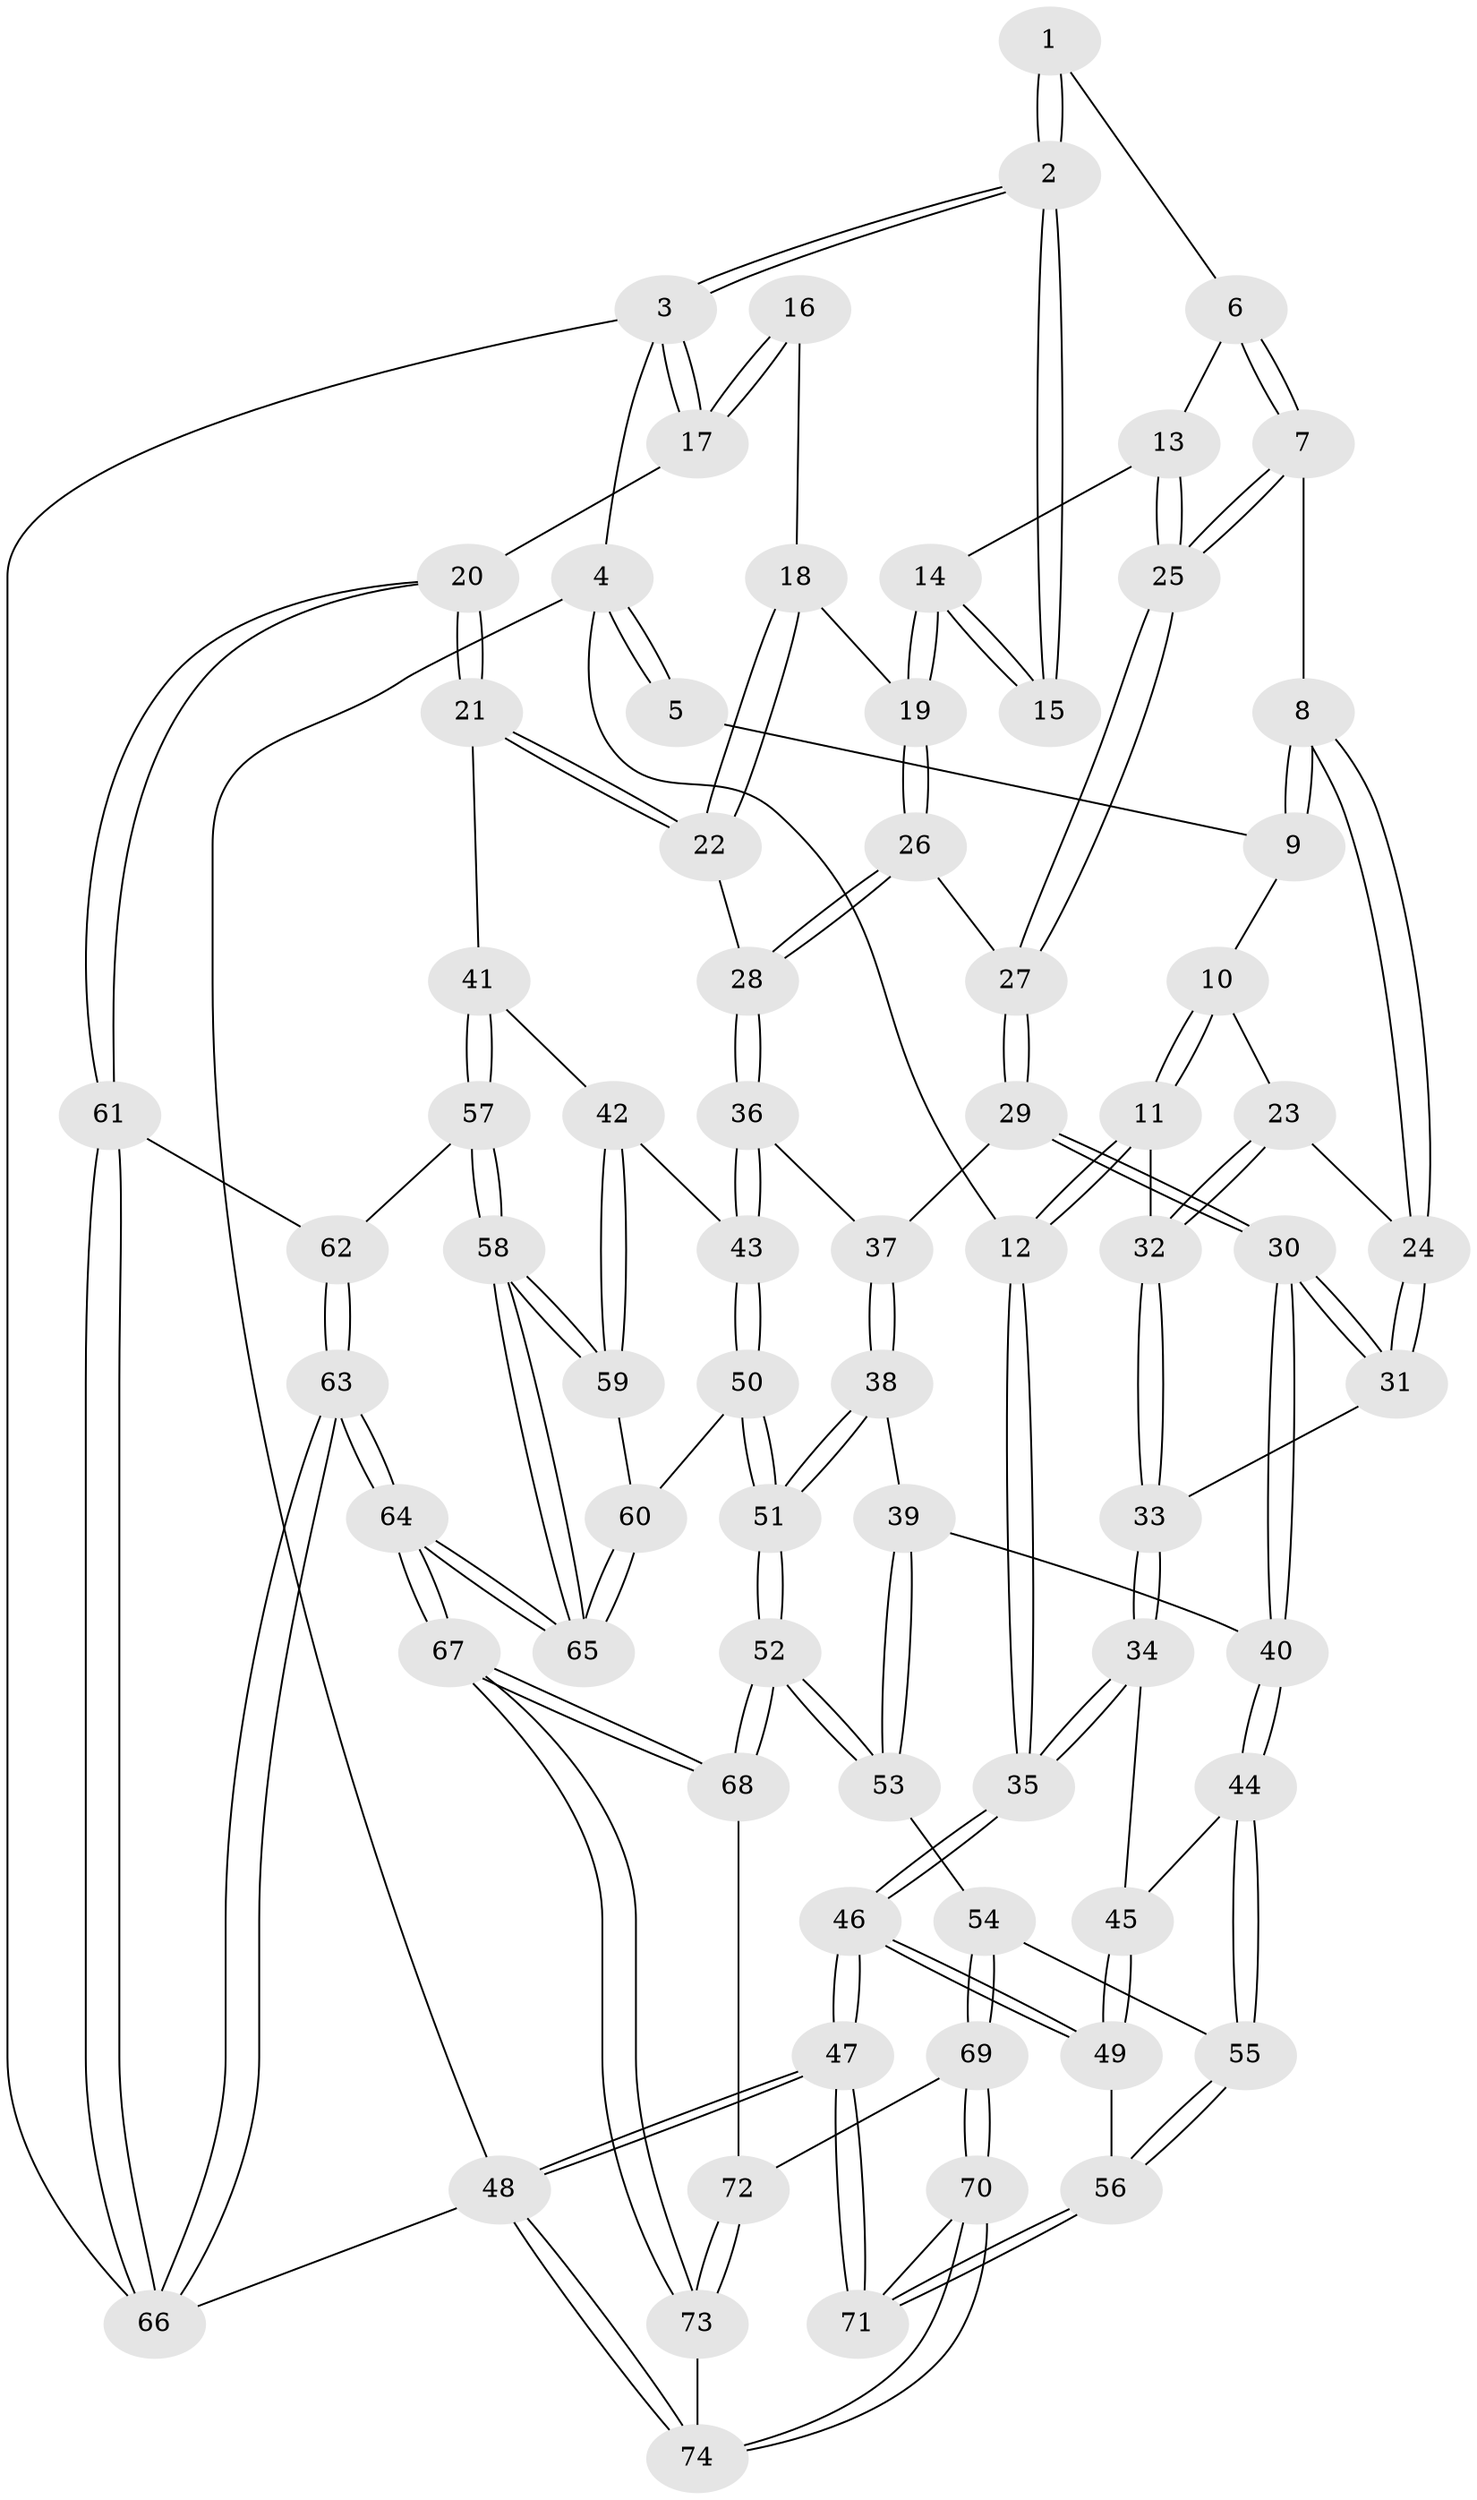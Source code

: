 // Generated by graph-tools (version 1.1) at 2025/27/03/09/25 03:27:16]
// undirected, 74 vertices, 182 edges
graph export_dot {
graph [start="1"]
  node [color=gray90,style=filled];
  1 [pos="+0.5925899909345055+0"];
  2 [pos="+1+0"];
  3 [pos="+1+0"];
  4 [pos="+0+0"];
  5 [pos="+0+0"];
  6 [pos="+0.5967522444880492+0.02497466437369626"];
  7 [pos="+0.3790404122385455+0.20416810181223902"];
  8 [pos="+0.3760524255275555+0.20415666867410753"];
  9 [pos="+0.1155699579580346+0"];
  10 [pos="+0.20041513480786138+0.23591296225220793"];
  11 [pos="+0+0.22120637294729784"];
  12 [pos="+0+0.1521309621334732"];
  13 [pos="+0.6532872291264349+0.11477712107528926"];
  14 [pos="+0.6733731455759759+0.13390061788763635"];
  15 [pos="+0.8664806201803721+0.12409411169766559"];
  16 [pos="+0.9386625299579173+0.2045255490456664"];
  17 [pos="+1+0.2988985384564071"];
  18 [pos="+0.8463570330135156+0.2554410915322537"];
  19 [pos="+0.6901248202890641+0.17315847292524886"];
  20 [pos="+1+0.505001372161846"];
  21 [pos="+1+0.5131305490610331"];
  22 [pos="+0.8839369517751059+0.44780010628533246"];
  23 [pos="+0.23290090174036104+0.2715658601916376"];
  24 [pos="+0.28713479271817494+0.25836966828603863"];
  25 [pos="+0.4811656866292087+0.4088349184758297"];
  26 [pos="+0.7055276445696237+0.3453738756737381"];
  27 [pos="+0.4815432119067854+0.41198953809551286"];
  28 [pos="+0.784481244336777+0.44501418226152406"];
  29 [pos="+0.4746443384367102+0.43376221366616635"];
  30 [pos="+0.3626944224173774+0.48618360145782363"];
  31 [pos="+0.35899216077813656+0.4839569377943007"];
  32 [pos="+0.16647048426996292+0.385587102086605"];
  33 [pos="+0.17411851885573967+0.4228092591869688"];
  34 [pos="+0.07045152294454847+0.5695595251006016"];
  35 [pos="+0+0.6377797595648994"];
  36 [pos="+0.6459929481723315+0.5853880955920385"];
  37 [pos="+0.512758899711335+0.4745457260074958"];
  38 [pos="+0.45557753419728403+0.6731989583079624"];
  39 [pos="+0.4273962034312722+0.6692073386895717"];
  40 [pos="+0.3322165063744466+0.6264018409718917"];
  41 [pos="+0.961598694868955+0.6409482176830783"];
  42 [pos="+0.9436146052657098+0.65448799597865"];
  43 [pos="+0.6464159665744791+0.6568793416005231"];
  44 [pos="+0.299976283066314+0.6517569135154677"];
  45 [pos="+0.09942723357228785+0.583843483942691"];
  46 [pos="+0+0.7073420816274697"];
  47 [pos="+0+1"];
  48 [pos="+0+1"];
  49 [pos="+0.19030902812870215+0.7697979050070101"];
  50 [pos="+0.6359102218291204+0.684987211777515"];
  51 [pos="+0.5857128845954818+0.7180601917719759"];
  52 [pos="+0.5550543915027791+0.788470134126705"];
  53 [pos="+0.409764870465076+0.7954019127599804"];
  54 [pos="+0.3747285107162876+0.8165276808934269"];
  55 [pos="+0.27787658290303197+0.7464630212198821"];
  56 [pos="+0.2313123417147387+0.7880330748668918"];
  57 [pos="+0.976955104130733+0.8152964840385722"];
  58 [pos="+0.8547227480165679+0.9014696102944089"];
  59 [pos="+0.851049762055403+0.808173301783926"];
  60 [pos="+0.6517173879363027+0.7014192828722488"];
  61 [pos="+1+0.786905610574768"];
  62 [pos="+0.9826453536030176+0.8188585943974735"];
  63 [pos="+1+1"];
  64 [pos="+0.8353001161191478+1"];
  65 [pos="+0.8337782478645218+1"];
  66 [pos="+1+1"];
  67 [pos="+0.6764169843910105+1"];
  68 [pos="+0.5496349615991081+0.8579727086822498"];
  69 [pos="+0.3858873464043576+0.8834968284061553"];
  70 [pos="+0.304513692964997+0.9208824370082543"];
  71 [pos="+0.2065317000695103+0.8862629109568099"];
  72 [pos="+0.3976819449906079+0.8913304031648074"];
  73 [pos="+0.49371168956140327+1"];
  74 [pos="+0.38547994611725384+1"];
  1 -- 2;
  1 -- 2;
  1 -- 6;
  2 -- 3;
  2 -- 3;
  2 -- 15;
  2 -- 15;
  3 -- 4;
  3 -- 17;
  3 -- 17;
  3 -- 66;
  4 -- 5;
  4 -- 5;
  4 -- 12;
  4 -- 48;
  5 -- 9;
  6 -- 7;
  6 -- 7;
  6 -- 13;
  7 -- 8;
  7 -- 25;
  7 -- 25;
  8 -- 9;
  8 -- 9;
  8 -- 24;
  8 -- 24;
  9 -- 10;
  10 -- 11;
  10 -- 11;
  10 -- 23;
  11 -- 12;
  11 -- 12;
  11 -- 32;
  12 -- 35;
  12 -- 35;
  13 -- 14;
  13 -- 25;
  13 -- 25;
  14 -- 15;
  14 -- 15;
  14 -- 19;
  14 -- 19;
  16 -- 17;
  16 -- 17;
  16 -- 18;
  17 -- 20;
  18 -- 19;
  18 -- 22;
  18 -- 22;
  19 -- 26;
  19 -- 26;
  20 -- 21;
  20 -- 21;
  20 -- 61;
  20 -- 61;
  21 -- 22;
  21 -- 22;
  21 -- 41;
  22 -- 28;
  23 -- 24;
  23 -- 32;
  23 -- 32;
  24 -- 31;
  24 -- 31;
  25 -- 27;
  25 -- 27;
  26 -- 27;
  26 -- 28;
  26 -- 28;
  27 -- 29;
  27 -- 29;
  28 -- 36;
  28 -- 36;
  29 -- 30;
  29 -- 30;
  29 -- 37;
  30 -- 31;
  30 -- 31;
  30 -- 40;
  30 -- 40;
  31 -- 33;
  32 -- 33;
  32 -- 33;
  33 -- 34;
  33 -- 34;
  34 -- 35;
  34 -- 35;
  34 -- 45;
  35 -- 46;
  35 -- 46;
  36 -- 37;
  36 -- 43;
  36 -- 43;
  37 -- 38;
  37 -- 38;
  38 -- 39;
  38 -- 51;
  38 -- 51;
  39 -- 40;
  39 -- 53;
  39 -- 53;
  40 -- 44;
  40 -- 44;
  41 -- 42;
  41 -- 57;
  41 -- 57;
  42 -- 43;
  42 -- 59;
  42 -- 59;
  43 -- 50;
  43 -- 50;
  44 -- 45;
  44 -- 55;
  44 -- 55;
  45 -- 49;
  45 -- 49;
  46 -- 47;
  46 -- 47;
  46 -- 49;
  46 -- 49;
  47 -- 48;
  47 -- 48;
  47 -- 71;
  47 -- 71;
  48 -- 74;
  48 -- 74;
  48 -- 66;
  49 -- 56;
  50 -- 51;
  50 -- 51;
  50 -- 60;
  51 -- 52;
  51 -- 52;
  52 -- 53;
  52 -- 53;
  52 -- 68;
  52 -- 68;
  53 -- 54;
  54 -- 55;
  54 -- 69;
  54 -- 69;
  55 -- 56;
  55 -- 56;
  56 -- 71;
  56 -- 71;
  57 -- 58;
  57 -- 58;
  57 -- 62;
  58 -- 59;
  58 -- 59;
  58 -- 65;
  58 -- 65;
  59 -- 60;
  60 -- 65;
  60 -- 65;
  61 -- 62;
  61 -- 66;
  61 -- 66;
  62 -- 63;
  62 -- 63;
  63 -- 64;
  63 -- 64;
  63 -- 66;
  63 -- 66;
  64 -- 65;
  64 -- 65;
  64 -- 67;
  64 -- 67;
  67 -- 68;
  67 -- 68;
  67 -- 73;
  67 -- 73;
  68 -- 72;
  69 -- 70;
  69 -- 70;
  69 -- 72;
  70 -- 71;
  70 -- 74;
  70 -- 74;
  72 -- 73;
  72 -- 73;
  73 -- 74;
}
